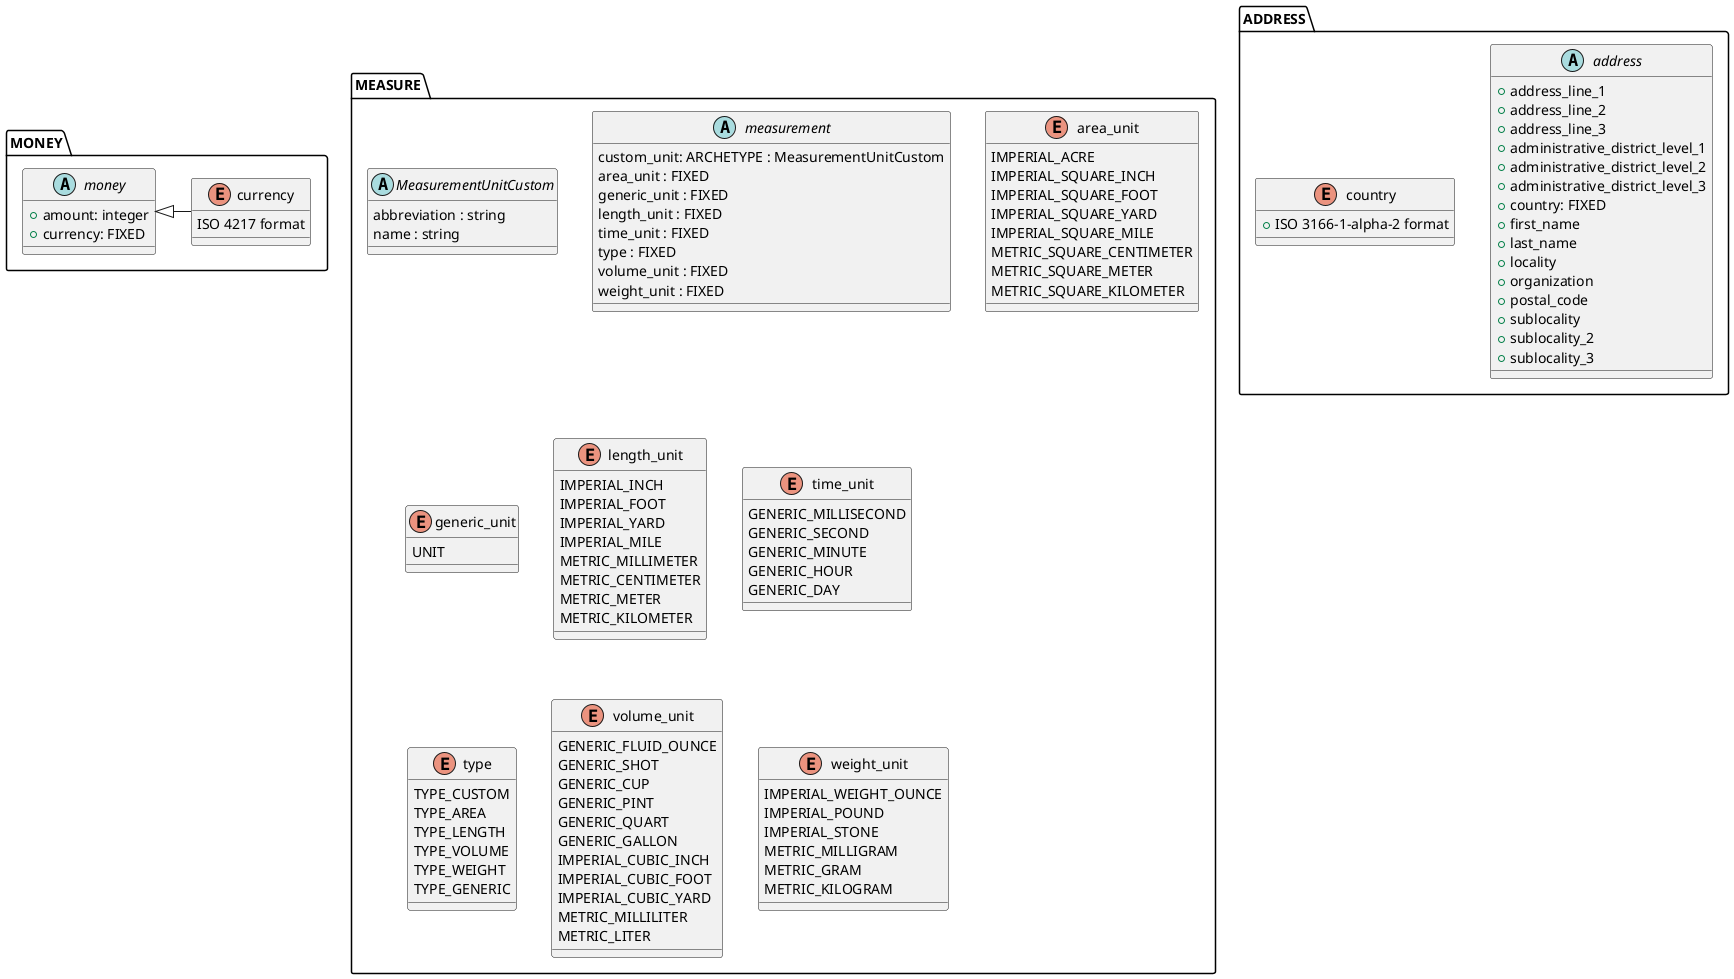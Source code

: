 @startuml
'https://plantuml.com/class-diagram

/'Archetypes are small reusable object types commonly used throughout the Square API'/

abstract MONEY.money {
+ amount: integer
+ currency: FIXED
}

enum MONEY.currency{
ISO 4217 format
}
MONEY.money <|- MONEY.currency




abstract ADDRESS.address {
+ address_line_1
+ address_line_2
+ address_line_3
+ administrative_district_level_1
+ administrative_district_level_2
+ administrative_district_level_3
+ country: FIXED
+ first_name
+ last_name
+ locality
+ organization
+ postal_code
+ sublocality
+ sublocality_2
+ sublocality_3

}

enum ADDRESS.country{
+ ISO 3166-1-alpha-2 format
}


abstract MEASURE.MeasurementUnitCustom {
abbreviation : string
name : string
}


abstract MEASURE.measurement{
custom_unit: ARCHETYPE : MeasurementUnitCustom
area_unit : FIXED
generic_unit : FIXED
length_unit : FIXED
time_unit : FIXED
type : FIXED
volume_unit : FIXED
weight_unit : FIXED

}


enum MEASURE.area_unit {
IMPERIAL_ACRE
IMPERIAL_SQUARE_INCH
IMPERIAL_SQUARE_FOOT
IMPERIAL_SQUARE_YARD
IMPERIAL_SQUARE_MILE
METRIC_SQUARE_CENTIMETER
METRIC_SQUARE_METER
METRIC_SQUARE_KILOMETER
}

enum MEASURE.generic_unit {
UNIT
}

enum MEASURE.length_unit {
IMPERIAL_INCH
IMPERIAL_FOOT
IMPERIAL_YARD
IMPERIAL_MILE
METRIC_MILLIMETER
METRIC_CENTIMETER
METRIC_METER
METRIC_KILOMETER
}

enum MEASURE.time_unit {
GENERIC_MILLISECOND
GENERIC_SECOND
GENERIC_MINUTE
GENERIC_HOUR
GENERIC_DAY
}

enum MEASURE.type {
TYPE_CUSTOM
TYPE_AREA
TYPE_LENGTH
TYPE_VOLUME
TYPE_WEIGHT
TYPE_GENERIC

}

enum MEASURE.volume_unit {
GENERIC_FLUID_OUNCE
GENERIC_SHOT
GENERIC_CUP
GENERIC_PINT
GENERIC_QUART
GENERIC_GALLON
IMPERIAL_CUBIC_INCH
IMPERIAL_CUBIC_FOOT
IMPERIAL_CUBIC_YARD
METRIC_MILLILITER
METRIC_LITER
}

enum MEASURE.weight_unit {
IMPERIAL_WEIGHT_OUNCE
IMPERIAL_POUND
IMPERIAL_STONE
METRIC_MILLIGRAM
METRIC_GRAM
METRIC_KILOGRAM
}


@enduml